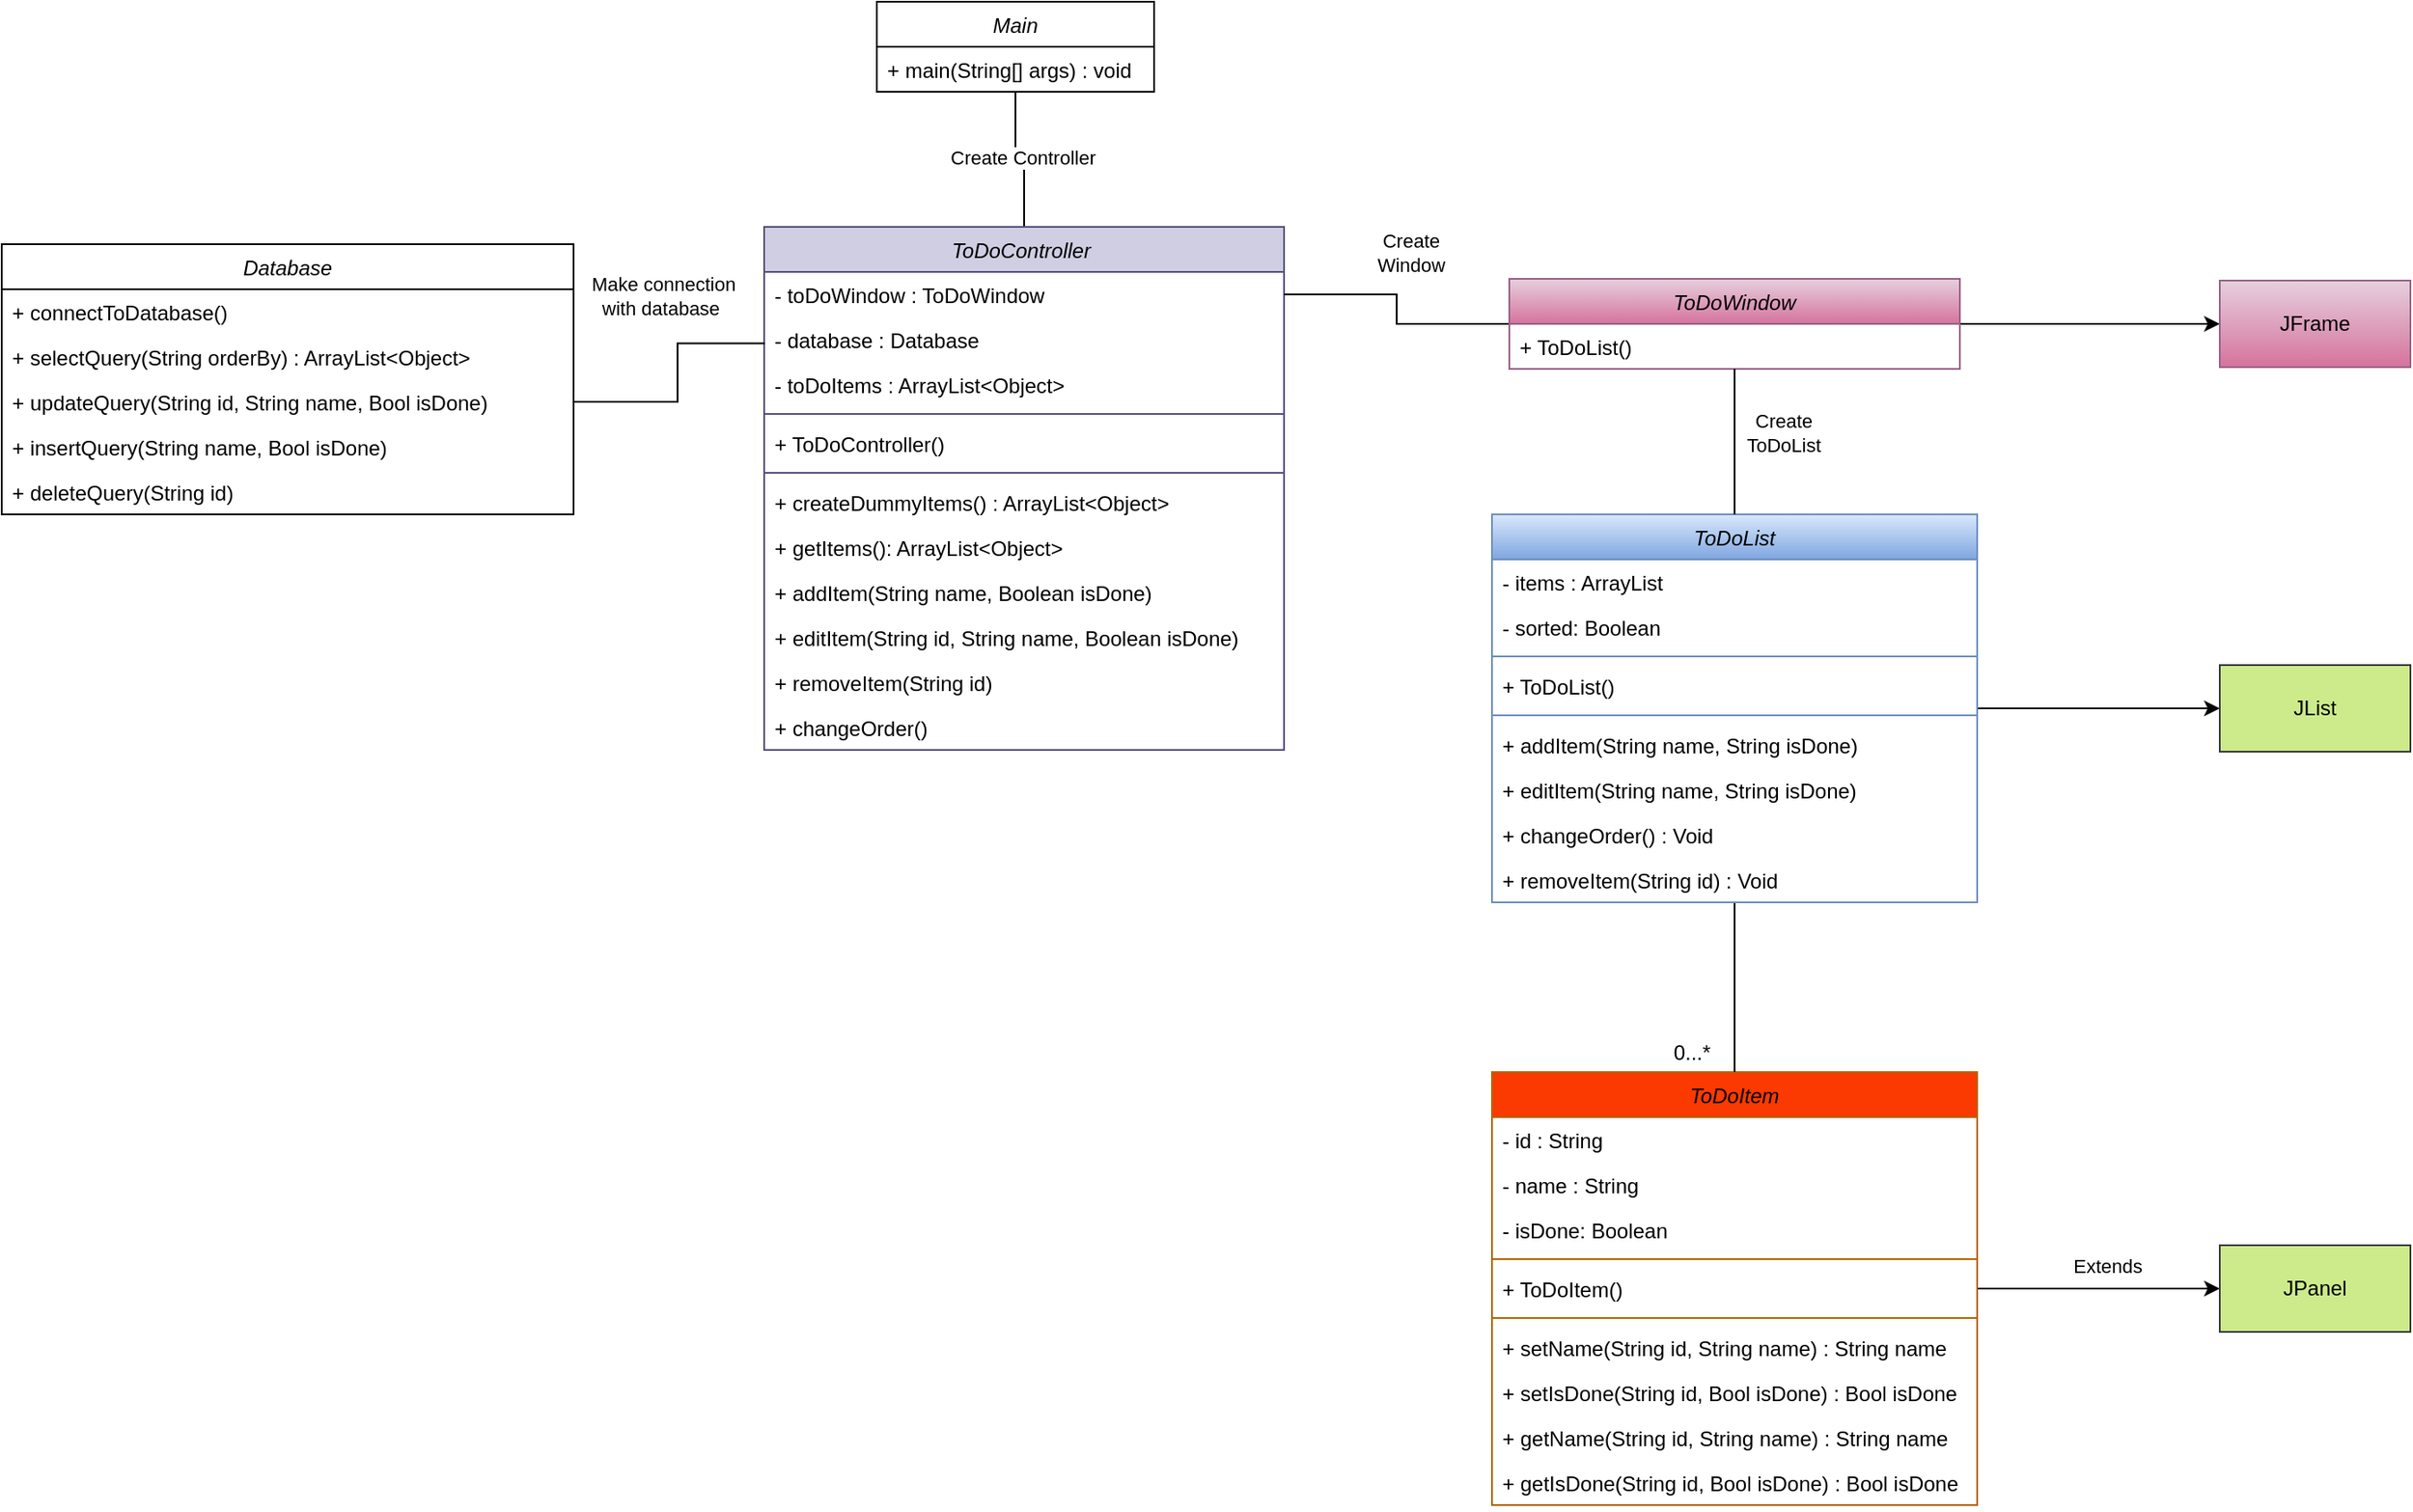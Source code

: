 <mxfile version="22.0.8" type="device">
  <diagram id="C5RBs43oDa-KdzZeNtuy" name="Page-1">
    <mxGraphModel dx="1623" dy="507" grid="0" gridSize="10" guides="1" tooltips="1" connect="1" arrows="1" fold="1" page="1" pageScale="1" pageWidth="827" pageHeight="1169" math="0" shadow="0">
      <root>
        <mxCell id="WIyWlLk6GJQsqaUBKTNV-0" />
        <mxCell id="WIyWlLk6GJQsqaUBKTNV-1" parent="WIyWlLk6GJQsqaUBKTNV-0" />
        <mxCell id="5fqE5YbZ75JVKp_CWdm1-34" style="edgeStyle=orthogonalEdgeStyle;rounded=0;orthogonalLoop=1;jettySize=auto;html=1;entryX=0.5;entryY=0;entryDx=0;entryDy=0;endArrow=none;endFill=0;" parent="WIyWlLk6GJQsqaUBKTNV-1" source="5fqE5YbZ75JVKp_CWdm1-0" target="5fqE5YbZ75JVKp_CWdm1-6" edge="1">
          <mxGeometry relative="1" as="geometry" />
        </mxCell>
        <mxCell id="YKbZHUZuPkttWX-9JCF9-5" value="Create Controller" style="edgeLabel;html=1;align=center;verticalAlign=middle;resizable=0;points=[];" parent="5fqE5YbZ75JVKp_CWdm1-34" vertex="1" connectable="0">
          <mxGeometry x="0.022" y="1" relative="1" as="geometry">
            <mxPoint as="offset" />
          </mxGeometry>
        </mxCell>
        <mxCell id="5fqE5YbZ75JVKp_CWdm1-0" value="&lt;span style=&quot;font-weight: normal;&quot;&gt;&lt;i&gt;Main&lt;/i&gt;&lt;/span&gt;" style="swimlane;fontStyle=1;align=center;verticalAlign=top;childLayout=stackLayout;horizontal=1;startSize=26;horizontalStack=0;resizeParent=1;resizeParentMax=0;resizeLast=0;collapsible=1;marginBottom=0;whiteSpace=wrap;html=1;" parent="WIyWlLk6GJQsqaUBKTNV-1" vertex="1">
          <mxGeometry x="-250" y="130" width="160" height="52" as="geometry" />
        </mxCell>
        <mxCell id="5fqE5YbZ75JVKp_CWdm1-5" value="+ main(String[] args) : void" style="text;strokeColor=none;fillColor=none;align=left;verticalAlign=top;spacingLeft=4;spacingRight=4;overflow=hidden;rotatable=0;points=[[0,0.5],[1,0.5]];portConstraint=eastwest;whiteSpace=wrap;html=1;" parent="5fqE5YbZ75JVKp_CWdm1-0" vertex="1">
          <mxGeometry y="26" width="160" height="26" as="geometry" />
        </mxCell>
        <mxCell id="5fqE5YbZ75JVKp_CWdm1-6" value="&lt;span style=&quot;font-weight: normal;&quot;&gt;&lt;i&gt;ToDoController&amp;nbsp;&lt;/i&gt;&lt;/span&gt;" style="swimlane;fontStyle=1;align=center;verticalAlign=top;childLayout=stackLayout;horizontal=1;startSize=26;horizontalStack=0;resizeParent=1;resizeParentMax=0;resizeLast=0;collapsible=1;marginBottom=0;whiteSpace=wrap;html=1;swimlaneFillColor=none;fillStyle=auto;fillColor=#d0cee2;strokeColor=#56517e;" parent="WIyWlLk6GJQsqaUBKTNV-1" vertex="1">
          <mxGeometry x="-315" y="260" width="300" height="302" as="geometry">
            <mxRectangle x="-80" y="240" width="200" height="30" as="alternateBounds" />
          </mxGeometry>
        </mxCell>
        <mxCell id="YKbZHUZuPkttWX-9JCF9-0" value="- toDoWindow : ToDoWindow" style="text;strokeColor=none;fillColor=none;align=left;verticalAlign=top;spacingLeft=4;spacingRight=4;overflow=hidden;rotatable=0;points=[[0,0.5],[1,0.5]];portConstraint=eastwest;whiteSpace=wrap;html=1;" parent="5fqE5YbZ75JVKp_CWdm1-6" vertex="1">
          <mxGeometry y="26" width="300" height="26" as="geometry" />
        </mxCell>
        <mxCell id="VXDTS8KAfgjFbPecjngq-49" value="- database : Database" style="text;strokeColor=none;fillColor=none;align=left;verticalAlign=top;spacingLeft=4;spacingRight=4;overflow=hidden;rotatable=0;points=[[0,0.5],[1,0.5]];portConstraint=eastwest;whiteSpace=wrap;html=1;" parent="5fqE5YbZ75JVKp_CWdm1-6" vertex="1">
          <mxGeometry y="52" width="300" height="26" as="geometry" />
        </mxCell>
        <mxCell id="sn2KJ4SA_1CiMpDm1pX7-0" value="- toDoItems : ArrayList&amp;lt;Object&amp;gt;&amp;nbsp;" style="text;strokeColor=none;fillColor=none;align=left;verticalAlign=top;spacingLeft=4;spacingRight=4;overflow=hidden;rotatable=0;points=[[0,0.5],[1,0.5]];portConstraint=eastwest;whiteSpace=wrap;html=1;" parent="5fqE5YbZ75JVKp_CWdm1-6" vertex="1">
          <mxGeometry y="78" width="300" height="26" as="geometry" />
        </mxCell>
        <mxCell id="VXDTS8KAfgjFbPecjngq-7" value="" style="line;strokeWidth=1;fillColor=none;align=left;verticalAlign=middle;spacingTop=-1;spacingLeft=3;spacingRight=3;rotatable=0;labelPosition=right;points=[];portConstraint=eastwest;strokeColor=inherit;" parent="5fqE5YbZ75JVKp_CWdm1-6" vertex="1">
          <mxGeometry y="104" width="300" height="8" as="geometry" />
        </mxCell>
        <mxCell id="VXDTS8KAfgjFbPecjngq-6" value="+ ToDoController()" style="text;strokeColor=none;fillColor=none;align=left;verticalAlign=top;spacingLeft=4;spacingRight=4;overflow=hidden;rotatable=0;points=[[0,0.5],[1,0.5]];portConstraint=eastwest;whiteSpace=wrap;html=1;" parent="5fqE5YbZ75JVKp_CWdm1-6" vertex="1">
          <mxGeometry y="112" width="300" height="26" as="geometry" />
        </mxCell>
        <mxCell id="YKbZHUZuPkttWX-9JCF9-3" value="" style="line;strokeWidth=1;fillColor=none;align=left;verticalAlign=middle;spacingTop=-1;spacingLeft=3;spacingRight=3;rotatable=0;labelPosition=right;points=[];portConstraint=eastwest;strokeColor=inherit;" parent="5fqE5YbZ75JVKp_CWdm1-6" vertex="1">
          <mxGeometry y="138" width="300" height="8" as="geometry" />
        </mxCell>
        <mxCell id="YPuJlvGreqLu9_dEbwyS-0" value="+ createDummyItems() : ArrayList&amp;lt;Object&amp;gt;" style="text;strokeColor=none;fillColor=none;align=left;verticalAlign=top;spacingLeft=4;spacingRight=4;overflow=hidden;rotatable=0;points=[[0,0.5],[1,0.5]];portConstraint=eastwest;whiteSpace=wrap;html=1;" vertex="1" parent="5fqE5YbZ75JVKp_CWdm1-6">
          <mxGeometry y="146" width="300" height="26" as="geometry" />
        </mxCell>
        <mxCell id="VXDTS8KAfgjFbPecjngq-11" value="+ getItems(): ArrayList&amp;lt;Object&amp;gt;" style="text;strokeColor=none;fillColor=none;align=left;verticalAlign=top;spacingLeft=4;spacingRight=4;overflow=hidden;rotatable=0;points=[[0,0.5],[1,0.5]];portConstraint=eastwest;whiteSpace=wrap;html=1;" parent="5fqE5YbZ75JVKp_CWdm1-6" vertex="1">
          <mxGeometry y="172" width="300" height="26" as="geometry" />
        </mxCell>
        <mxCell id="YKbZHUZuPkttWX-9JCF9-2" value="+ addItem(String name, Boolean isDone)" style="text;strokeColor=none;fillColor=none;align=left;verticalAlign=top;spacingLeft=4;spacingRight=4;overflow=hidden;rotatable=0;points=[[0,0.5],[1,0.5]];portConstraint=eastwest;whiteSpace=wrap;html=1;" parent="5fqE5YbZ75JVKp_CWdm1-6" vertex="1">
          <mxGeometry y="198" width="300" height="26" as="geometry" />
        </mxCell>
        <mxCell id="VXDTS8KAfgjFbPecjngq-8" value="+ editItem(String id, String name, Boolean isDone)" style="text;strokeColor=none;fillColor=none;align=left;verticalAlign=top;spacingLeft=4;spacingRight=4;overflow=hidden;rotatable=0;points=[[0,0.5],[1,0.5]];portConstraint=eastwest;whiteSpace=wrap;html=1;" parent="5fqE5YbZ75JVKp_CWdm1-6" vertex="1">
          <mxGeometry y="224" width="300" height="26" as="geometry" />
        </mxCell>
        <mxCell id="VXDTS8KAfgjFbPecjngq-10" value="+ removeItem(String id)" style="text;strokeColor=none;fillColor=none;align=left;verticalAlign=top;spacingLeft=4;spacingRight=4;overflow=hidden;rotatable=0;points=[[0,0.5],[1,0.5]];portConstraint=eastwest;whiteSpace=wrap;html=1;" parent="5fqE5YbZ75JVKp_CWdm1-6" vertex="1">
          <mxGeometry y="250" width="300" height="26" as="geometry" />
        </mxCell>
        <mxCell id="YPuJlvGreqLu9_dEbwyS-25" value="+ changeOrder()" style="text;strokeColor=none;fillColor=none;align=left;verticalAlign=top;spacingLeft=4;spacingRight=4;overflow=hidden;rotatable=0;points=[[0,0.5],[1,0.5]];portConstraint=eastwest;whiteSpace=wrap;html=1;" vertex="1" parent="5fqE5YbZ75JVKp_CWdm1-6">
          <mxGeometry y="276" width="300" height="26" as="geometry" />
        </mxCell>
        <mxCell id="YPuJlvGreqLu9_dEbwyS-29" style="edgeStyle=orthogonalEdgeStyle;rounded=0;orthogonalLoop=1;jettySize=auto;html=1;" edge="1" parent="WIyWlLk6GJQsqaUBKTNV-1" source="5fqE5YbZ75JVKp_CWdm1-14" target="VXDTS8KAfgjFbPecjngq-23">
          <mxGeometry relative="1" as="geometry" />
        </mxCell>
        <mxCell id="YPuJlvGreqLu9_dEbwyS-30" value="&amp;nbsp;Extends&amp;nbsp;" style="edgeLabel;html=1;align=center;verticalAlign=middle;resizable=0;points=[];" vertex="1" connectable="0" parent="YPuJlvGreqLu9_dEbwyS-29">
          <mxGeometry x="0.143" relative="1" as="geometry">
            <mxPoint x="-5" y="-13" as="offset" />
          </mxGeometry>
        </mxCell>
        <mxCell id="5fqE5YbZ75JVKp_CWdm1-14" value="&lt;span style=&quot;font-weight: normal;&quot;&gt;&lt;i&gt;ToDoItem&lt;/i&gt;&lt;/span&gt;" style="swimlane;fontStyle=1;align=center;verticalAlign=top;childLayout=stackLayout;horizontal=1;startSize=26;horizontalStack=0;resizeParent=1;resizeParentMax=0;resizeLast=0;collapsible=1;marginBottom=0;whiteSpace=wrap;html=1;fillColor=#FA3A00;strokeColor=#b46504;" parent="WIyWlLk6GJQsqaUBKTNV-1" vertex="1">
          <mxGeometry x="105" y="748" width="280" height="250" as="geometry" />
        </mxCell>
        <mxCell id="WXL3QWsiNKZZX-hc_rVJ-0" value="- id : String" style="text;strokeColor=none;fillColor=none;align=left;verticalAlign=top;spacingLeft=4;spacingRight=4;overflow=hidden;rotatable=0;points=[[0,0.5],[1,0.5]];portConstraint=eastwest;whiteSpace=wrap;html=1;" parent="5fqE5YbZ75JVKp_CWdm1-14" vertex="1">
          <mxGeometry y="26" width="280" height="26" as="geometry" />
        </mxCell>
        <mxCell id="VXDTS8KAfgjFbPecjngq-38" value="- name : String" style="text;strokeColor=none;fillColor=none;align=left;verticalAlign=top;spacingLeft=4;spacingRight=4;overflow=hidden;rotatable=0;points=[[0,0.5],[1,0.5]];portConstraint=eastwest;whiteSpace=wrap;html=1;" parent="5fqE5YbZ75JVKp_CWdm1-14" vertex="1">
          <mxGeometry y="52" width="280" height="26" as="geometry" />
        </mxCell>
        <mxCell id="5fqE5YbZ75JVKp_CWdm1-18" value="- isDone: Boolean" style="text;strokeColor=none;fillColor=none;align=left;verticalAlign=top;spacingLeft=4;spacingRight=4;overflow=hidden;rotatable=0;points=[[0,0.5],[1,0.5]];portConstraint=eastwest;whiteSpace=wrap;html=1;" parent="5fqE5YbZ75JVKp_CWdm1-14" vertex="1">
          <mxGeometry y="78" width="280" height="26" as="geometry" />
        </mxCell>
        <mxCell id="ok7mwBRD0pdlW0gtu_qI-7" value="" style="line;strokeWidth=1;fillColor=none;align=left;verticalAlign=middle;spacingTop=-1;spacingLeft=3;spacingRight=3;rotatable=0;labelPosition=right;points=[];portConstraint=eastwest;strokeColor=inherit;" parent="5fqE5YbZ75JVKp_CWdm1-14" vertex="1">
          <mxGeometry y="104" width="280" height="8" as="geometry" />
        </mxCell>
        <mxCell id="ok7mwBRD0pdlW0gtu_qI-6" value="+ ToDoItem()" style="text;strokeColor=none;fillColor=none;align=left;verticalAlign=top;spacingLeft=4;spacingRight=4;overflow=hidden;rotatable=0;points=[[0,0.5],[1,0.5]];portConstraint=eastwest;whiteSpace=wrap;html=1;" parent="5fqE5YbZ75JVKp_CWdm1-14" vertex="1">
          <mxGeometry y="112" width="280" height="26" as="geometry" />
        </mxCell>
        <mxCell id="YPuJlvGreqLu9_dEbwyS-28" value="" style="line;strokeWidth=1;fillColor=none;align=left;verticalAlign=middle;spacingTop=-1;spacingLeft=3;spacingRight=3;rotatable=0;labelPosition=right;points=[];portConstraint=eastwest;strokeColor=inherit;" vertex="1" parent="5fqE5YbZ75JVKp_CWdm1-14">
          <mxGeometry y="138" width="280" height="8" as="geometry" />
        </mxCell>
        <mxCell id="VXDTS8KAfgjFbPecjngq-48" value="+ setName(String id, String name) : String name" style="text;strokeColor=none;fillColor=none;align=left;verticalAlign=top;spacingLeft=4;spacingRight=4;overflow=hidden;rotatable=0;points=[[0,0.5],[1,0.5]];portConstraint=eastwest;whiteSpace=wrap;html=1;" parent="5fqE5YbZ75JVKp_CWdm1-14" vertex="1">
          <mxGeometry y="146" width="280" height="26" as="geometry" />
        </mxCell>
        <mxCell id="ok7mwBRD0pdlW0gtu_qI-10" value="+ setIsDone(String id, Bool isDone) : Bool isDone" style="text;strokeColor=none;fillColor=none;align=left;verticalAlign=top;spacingLeft=4;spacingRight=4;overflow=hidden;rotatable=0;points=[[0,0.5],[1,0.5]];portConstraint=eastwest;whiteSpace=wrap;html=1;" parent="5fqE5YbZ75JVKp_CWdm1-14" vertex="1">
          <mxGeometry y="172" width="280" height="26" as="geometry" />
        </mxCell>
        <mxCell id="ok7mwBRD0pdlW0gtu_qI-9" value="+ getName(String id, String name) : String name" style="text;strokeColor=none;fillColor=none;align=left;verticalAlign=top;spacingLeft=4;spacingRight=4;overflow=hidden;rotatable=0;points=[[0,0.5],[1,0.5]];portConstraint=eastwest;whiteSpace=wrap;html=1;" parent="5fqE5YbZ75JVKp_CWdm1-14" vertex="1">
          <mxGeometry y="198" width="280" height="26" as="geometry" />
        </mxCell>
        <mxCell id="ok7mwBRD0pdlW0gtu_qI-8" value="+ getIsDone(String id, Bool isDone) : Bool isDone" style="text;strokeColor=none;fillColor=none;align=left;verticalAlign=top;spacingLeft=4;spacingRight=4;overflow=hidden;rotatable=0;points=[[0,0.5],[1,0.5]];portConstraint=eastwest;whiteSpace=wrap;html=1;" parent="5fqE5YbZ75JVKp_CWdm1-14" vertex="1">
          <mxGeometry y="224" width="280" height="26" as="geometry" />
        </mxCell>
        <mxCell id="MZkFQkuztekx0cr0IuyE-0" value="&lt;span style=&quot;font-weight: normal;&quot;&gt;&lt;i&gt;Database&lt;/i&gt;&lt;/span&gt;" style="swimlane;fontStyle=1;align=center;verticalAlign=top;childLayout=stackLayout;horizontal=1;startSize=26;horizontalStack=0;resizeParent=1;resizeParentMax=0;resizeLast=0;collapsible=1;marginBottom=0;whiteSpace=wrap;html=1;" parent="WIyWlLk6GJQsqaUBKTNV-1" vertex="1">
          <mxGeometry x="-755" y="270" width="330" height="156" as="geometry">
            <mxRectangle x="-80" y="240" width="200" height="30" as="alternateBounds" />
          </mxGeometry>
        </mxCell>
        <mxCell id="MZkFQkuztekx0cr0IuyE-11" value="+ connectToDatabase()" style="text;strokeColor=none;fillColor=none;align=left;verticalAlign=top;spacingLeft=4;spacingRight=4;overflow=hidden;rotatable=0;points=[[0,0.5],[1,0.5]];portConstraint=eastwest;whiteSpace=wrap;html=1;" parent="MZkFQkuztekx0cr0IuyE-0" vertex="1">
          <mxGeometry y="26" width="330" height="26" as="geometry" />
        </mxCell>
        <mxCell id="MZkFQkuztekx0cr0IuyE-14" value="+ selectQuery(String orderBy) : ArrayList&amp;lt;Object&amp;gt;" style="text;strokeColor=none;fillColor=none;align=left;verticalAlign=top;spacingLeft=4;spacingRight=4;overflow=hidden;rotatable=0;points=[[0,0.5],[1,0.5]];portConstraint=eastwest;whiteSpace=wrap;html=1;" parent="MZkFQkuztekx0cr0IuyE-0" vertex="1">
          <mxGeometry y="52" width="330" height="26" as="geometry" />
        </mxCell>
        <mxCell id="MZkFQkuztekx0cr0IuyE-16" value="+ updateQuery(String id, String name, Bool isDone)" style="text;strokeColor=none;fillColor=none;align=left;verticalAlign=top;spacingLeft=4;spacingRight=4;overflow=hidden;rotatable=0;points=[[0,0.5],[1,0.5]];portConstraint=eastwest;whiteSpace=wrap;html=1;" parent="MZkFQkuztekx0cr0IuyE-0" vertex="1">
          <mxGeometry y="78" width="330" height="26" as="geometry" />
        </mxCell>
        <mxCell id="MZkFQkuztekx0cr0IuyE-13" value="+ insertQuery(String name, Bool isDone)" style="text;strokeColor=none;fillColor=none;align=left;verticalAlign=top;spacingLeft=4;spacingRight=4;overflow=hidden;rotatable=0;points=[[0,0.5],[1,0.5]];portConstraint=eastwest;whiteSpace=wrap;html=1;" parent="MZkFQkuztekx0cr0IuyE-0" vertex="1">
          <mxGeometry y="104" width="330" height="26" as="geometry" />
        </mxCell>
        <mxCell id="MZkFQkuztekx0cr0IuyE-15" value="+ deleteQuery(String id)" style="text;strokeColor=none;fillColor=none;align=left;verticalAlign=top;spacingLeft=4;spacingRight=4;overflow=hidden;rotatable=0;points=[[0,0.5],[1,0.5]];portConstraint=eastwest;whiteSpace=wrap;html=1;" parent="MZkFQkuztekx0cr0IuyE-0" vertex="1">
          <mxGeometry y="130" width="330" height="26" as="geometry" />
        </mxCell>
        <mxCell id="VXDTS8KAfgjFbPecjngq-43" style="edgeStyle=orthogonalEdgeStyle;rounded=0;orthogonalLoop=1;jettySize=auto;html=1;entryX=1;entryY=0.5;entryDx=0;entryDy=0;endArrow=none;endFill=0;" parent="WIyWlLk6GJQsqaUBKTNV-1" source="VXDTS8KAfgjFbPecjngq-0" target="YKbZHUZuPkttWX-9JCF9-0" edge="1">
          <mxGeometry relative="1" as="geometry" />
        </mxCell>
        <mxCell id="VXDTS8KAfgjFbPecjngq-53" value="Create&lt;br&gt;Window" style="edgeLabel;html=1;align=center;verticalAlign=middle;resizable=0;points=[];" parent="VXDTS8KAfgjFbPecjngq-43" vertex="1" connectable="0">
          <mxGeometry x="0.377" y="-1" relative="1" as="geometry">
            <mxPoint x="27" y="-23" as="offset" />
          </mxGeometry>
        </mxCell>
        <mxCell id="YPuJlvGreqLu9_dEbwyS-53" style="edgeStyle=orthogonalEdgeStyle;rounded=0;orthogonalLoop=1;jettySize=auto;html=1;" edge="1" parent="WIyWlLk6GJQsqaUBKTNV-1" source="VXDTS8KAfgjFbPecjngq-0" target="VXDTS8KAfgjFbPecjngq-14">
          <mxGeometry relative="1" as="geometry" />
        </mxCell>
        <mxCell id="VXDTS8KAfgjFbPecjngq-0" value="&lt;span style=&quot;font-weight: normal;&quot;&gt;&lt;i&gt;ToDoWindow&lt;/i&gt;&lt;/span&gt;" style="swimlane;fontStyle=1;align=center;verticalAlign=top;childLayout=stackLayout;horizontal=1;startSize=26;horizontalStack=0;resizeParent=1;resizeParentMax=0;resizeLast=0;collapsible=1;marginBottom=0;whiteSpace=wrap;html=1;fillColor=#e6d0de;gradientColor=#d5739d;strokeColor=#996185;" parent="WIyWlLk6GJQsqaUBKTNV-1" vertex="1">
          <mxGeometry x="115" y="290" width="260" height="52" as="geometry">
            <mxRectangle x="-80" y="240" width="200" height="30" as="alternateBounds" />
          </mxGeometry>
        </mxCell>
        <mxCell id="VXDTS8KAfgjFbPecjngq-42" value="+ ToDoList()" style="text;strokeColor=none;fillColor=none;align=left;verticalAlign=top;spacingLeft=4;spacingRight=4;overflow=hidden;rotatable=0;points=[[0,0.5],[1,0.5]];portConstraint=eastwest;whiteSpace=wrap;html=1;" parent="VXDTS8KAfgjFbPecjngq-0" vertex="1">
          <mxGeometry y="26" width="260" height="26" as="geometry" />
        </mxCell>
        <mxCell id="VXDTS8KAfgjFbPecjngq-14" value="JFrame" style="html=1;whiteSpace=wrap;fillColor=#e6d0de;gradientColor=#d5739d;strokeColor=#996185;" parent="WIyWlLk6GJQsqaUBKTNV-1" vertex="1">
          <mxGeometry x="525" y="291" width="110" height="50" as="geometry" />
        </mxCell>
        <mxCell id="VXDTS8KAfgjFbPecjngq-23" value="JPanel" style="html=1;whiteSpace=wrap;fillColor=#cdeb8b;strokeColor=#36393d;" parent="WIyWlLk6GJQsqaUBKTNV-1" vertex="1">
          <mxGeometry x="525" y="848" width="110" height="50" as="geometry" />
        </mxCell>
        <mxCell id="VXDTS8KAfgjFbPecjngq-51" style="edgeStyle=orthogonalEdgeStyle;rounded=0;orthogonalLoop=1;jettySize=auto;html=1;entryX=0.001;entryY=0.585;entryDx=0;entryDy=0;entryPerimeter=0;endArrow=none;endFill=0;" parent="WIyWlLk6GJQsqaUBKTNV-1" source="MZkFQkuztekx0cr0IuyE-16" target="VXDTS8KAfgjFbPecjngq-49" edge="1">
          <mxGeometry relative="1" as="geometry">
            <Array as="points">
              <mxPoint x="-365" y="361" />
              <mxPoint x="-365" y="327" />
            </Array>
          </mxGeometry>
        </mxCell>
        <mxCell id="VXDTS8KAfgjFbPecjngq-52" value="&amp;nbsp;Make connection&lt;br&gt;with database" style="edgeLabel;html=1;align=center;verticalAlign=middle;resizable=0;points=[];" parent="VXDTS8KAfgjFbPecjngq-51" vertex="1" connectable="0">
          <mxGeometry x="-0.121" y="3" relative="1" as="geometry">
            <mxPoint x="-7" y="-58" as="offset" />
          </mxGeometry>
        </mxCell>
        <mxCell id="YPuJlvGreqLu9_dEbwyS-43" style="edgeStyle=orthogonalEdgeStyle;rounded=0;orthogonalLoop=1;jettySize=auto;html=1;entryX=0;entryY=0.5;entryDx=0;entryDy=0;" edge="1" parent="WIyWlLk6GJQsqaUBKTNV-1" source="YPuJlvGreqLu9_dEbwyS-31" target="YPuJlvGreqLu9_dEbwyS-42">
          <mxGeometry relative="1" as="geometry">
            <mxPoint x="530" y="685.0" as="targetPoint" />
          </mxGeometry>
        </mxCell>
        <mxCell id="YPuJlvGreqLu9_dEbwyS-51" style="edgeStyle=orthogonalEdgeStyle;rounded=0;orthogonalLoop=1;jettySize=auto;html=1;entryX=0.5;entryY=0;entryDx=0;entryDy=0;endArrow=none;endFill=0;" edge="1" parent="WIyWlLk6GJQsqaUBKTNV-1" source="YPuJlvGreqLu9_dEbwyS-31" target="5fqE5YbZ75JVKp_CWdm1-14">
          <mxGeometry relative="1" as="geometry" />
        </mxCell>
        <mxCell id="YPuJlvGreqLu9_dEbwyS-31" value="&lt;span style=&quot;font-weight: normal;&quot;&gt;&lt;i&gt;ToDoList&lt;/i&gt;&lt;/span&gt;" style="swimlane;fontStyle=1;align=center;verticalAlign=top;childLayout=stackLayout;horizontal=1;startSize=26;horizontalStack=0;resizeParent=1;resizeParentMax=0;resizeLast=0;collapsible=1;marginBottom=0;whiteSpace=wrap;html=1;fillColor=#dae8fc;strokeColor=#6c8ebf;gradientColor=#7ea6e0;" vertex="1" parent="WIyWlLk6GJQsqaUBKTNV-1">
          <mxGeometry x="105" y="426" width="280" height="224" as="geometry" />
        </mxCell>
        <mxCell id="YPuJlvGreqLu9_dEbwyS-32" value="- items : ArrayList" style="text;strokeColor=none;fillColor=none;align=left;verticalAlign=top;spacingLeft=4;spacingRight=4;overflow=hidden;rotatable=0;points=[[0,0.5],[1,0.5]];portConstraint=eastwest;whiteSpace=wrap;html=1;" vertex="1" parent="YPuJlvGreqLu9_dEbwyS-31">
          <mxGeometry y="26" width="280" height="26" as="geometry" />
        </mxCell>
        <mxCell id="YPuJlvGreqLu9_dEbwyS-34" value="- sorted: Boolean" style="text;strokeColor=none;fillColor=none;align=left;verticalAlign=top;spacingLeft=4;spacingRight=4;overflow=hidden;rotatable=0;points=[[0,0.5],[1,0.5]];portConstraint=eastwest;whiteSpace=wrap;html=1;" vertex="1" parent="YPuJlvGreqLu9_dEbwyS-31">
          <mxGeometry y="52" width="280" height="26" as="geometry" />
        </mxCell>
        <mxCell id="YPuJlvGreqLu9_dEbwyS-35" value="" style="line;strokeWidth=1;fillColor=none;align=left;verticalAlign=middle;spacingTop=-1;spacingLeft=3;spacingRight=3;rotatable=0;labelPosition=right;points=[];portConstraint=eastwest;strokeColor=inherit;" vertex="1" parent="YPuJlvGreqLu9_dEbwyS-31">
          <mxGeometry y="78" width="280" height="8" as="geometry" />
        </mxCell>
        <mxCell id="YPuJlvGreqLu9_dEbwyS-36" value="+ ToDoList()" style="text;strokeColor=none;fillColor=none;align=left;verticalAlign=top;spacingLeft=4;spacingRight=4;overflow=hidden;rotatable=0;points=[[0,0.5],[1,0.5]];portConstraint=eastwest;whiteSpace=wrap;html=1;" vertex="1" parent="YPuJlvGreqLu9_dEbwyS-31">
          <mxGeometry y="86" width="280" height="26" as="geometry" />
        </mxCell>
        <mxCell id="YPuJlvGreqLu9_dEbwyS-37" value="" style="line;strokeWidth=1;fillColor=none;align=left;verticalAlign=middle;spacingTop=-1;spacingLeft=3;spacingRight=3;rotatable=0;labelPosition=right;points=[];portConstraint=eastwest;strokeColor=inherit;" vertex="1" parent="YPuJlvGreqLu9_dEbwyS-31">
          <mxGeometry y="112" width="280" height="8" as="geometry" />
        </mxCell>
        <mxCell id="YPuJlvGreqLu9_dEbwyS-46" value="+ addItem(String name, String isDone)" style="text;strokeColor=none;fillColor=none;align=left;verticalAlign=top;spacingLeft=4;spacingRight=4;overflow=hidden;rotatable=0;points=[[0,0.5],[1,0.5]];portConstraint=eastwest;whiteSpace=wrap;html=1;" vertex="1" parent="YPuJlvGreqLu9_dEbwyS-31">
          <mxGeometry y="120" width="280" height="26" as="geometry" />
        </mxCell>
        <mxCell id="YPuJlvGreqLu9_dEbwyS-47" value="+ editItem(String name, String isDone)" style="text;strokeColor=none;fillColor=none;align=left;verticalAlign=top;spacingLeft=4;spacingRight=4;overflow=hidden;rotatable=0;points=[[0,0.5],[1,0.5]];portConstraint=eastwest;whiteSpace=wrap;html=1;" vertex="1" parent="YPuJlvGreqLu9_dEbwyS-31">
          <mxGeometry y="146" width="280" height="26" as="geometry" />
        </mxCell>
        <mxCell id="YPuJlvGreqLu9_dEbwyS-50" value="+ changeOrder() : Void" style="text;strokeColor=none;fillColor=none;align=left;verticalAlign=top;spacingLeft=4;spacingRight=4;overflow=hidden;rotatable=0;points=[[0,0.5],[1,0.5]];portConstraint=eastwest;whiteSpace=wrap;html=1;" vertex="1" parent="YPuJlvGreqLu9_dEbwyS-31">
          <mxGeometry y="172" width="280" height="26" as="geometry" />
        </mxCell>
        <mxCell id="YPuJlvGreqLu9_dEbwyS-48" value="+ removeItem(String id) : Void" style="text;strokeColor=none;fillColor=none;align=left;verticalAlign=top;spacingLeft=4;spacingRight=4;overflow=hidden;rotatable=0;points=[[0,0.5],[1,0.5]];portConstraint=eastwest;whiteSpace=wrap;html=1;" vertex="1" parent="YPuJlvGreqLu9_dEbwyS-31">
          <mxGeometry y="198" width="280" height="26" as="geometry" />
        </mxCell>
        <mxCell id="YPuJlvGreqLu9_dEbwyS-42" value="JList" style="html=1;whiteSpace=wrap;fillColor=#cdeb8b;strokeColor=#36393d;" vertex="1" parent="WIyWlLk6GJQsqaUBKTNV-1">
          <mxGeometry x="525" y="513" width="110" height="50" as="geometry" />
        </mxCell>
        <mxCell id="YPuJlvGreqLu9_dEbwyS-44" style="edgeStyle=orthogonalEdgeStyle;rounded=0;orthogonalLoop=1;jettySize=auto;html=1;endArrow=none;endFill=0;" edge="1" parent="WIyWlLk6GJQsqaUBKTNV-1" source="VXDTS8KAfgjFbPecjngq-42" target="YPuJlvGreqLu9_dEbwyS-31">
          <mxGeometry relative="1" as="geometry">
            <Array as="points">
              <mxPoint x="240" y="428" />
              <mxPoint x="240" y="428" />
            </Array>
          </mxGeometry>
        </mxCell>
        <mxCell id="YPuJlvGreqLu9_dEbwyS-45" value="&amp;nbsp;Create&amp;nbsp;&lt;br&gt;&amp;nbsp;ToDoList&amp;nbsp;" style="edgeLabel;html=1;align=center;verticalAlign=middle;resizable=0;points=[];" vertex="1" connectable="0" parent="YPuJlvGreqLu9_dEbwyS-44">
          <mxGeometry x="-0.347" y="2" relative="1" as="geometry">
            <mxPoint x="26" y="9" as="offset" />
          </mxGeometry>
        </mxCell>
        <mxCell id="YPuJlvGreqLu9_dEbwyS-52" value="0...*" style="text;html=1;align=center;verticalAlign=middle;resizable=0;points=[];autosize=1;strokeColor=none;fillColor=none;" vertex="1" parent="WIyWlLk6GJQsqaUBKTNV-1">
          <mxGeometry x="200" y="724" width="39" height="26" as="geometry" />
        </mxCell>
      </root>
    </mxGraphModel>
  </diagram>
</mxfile>

